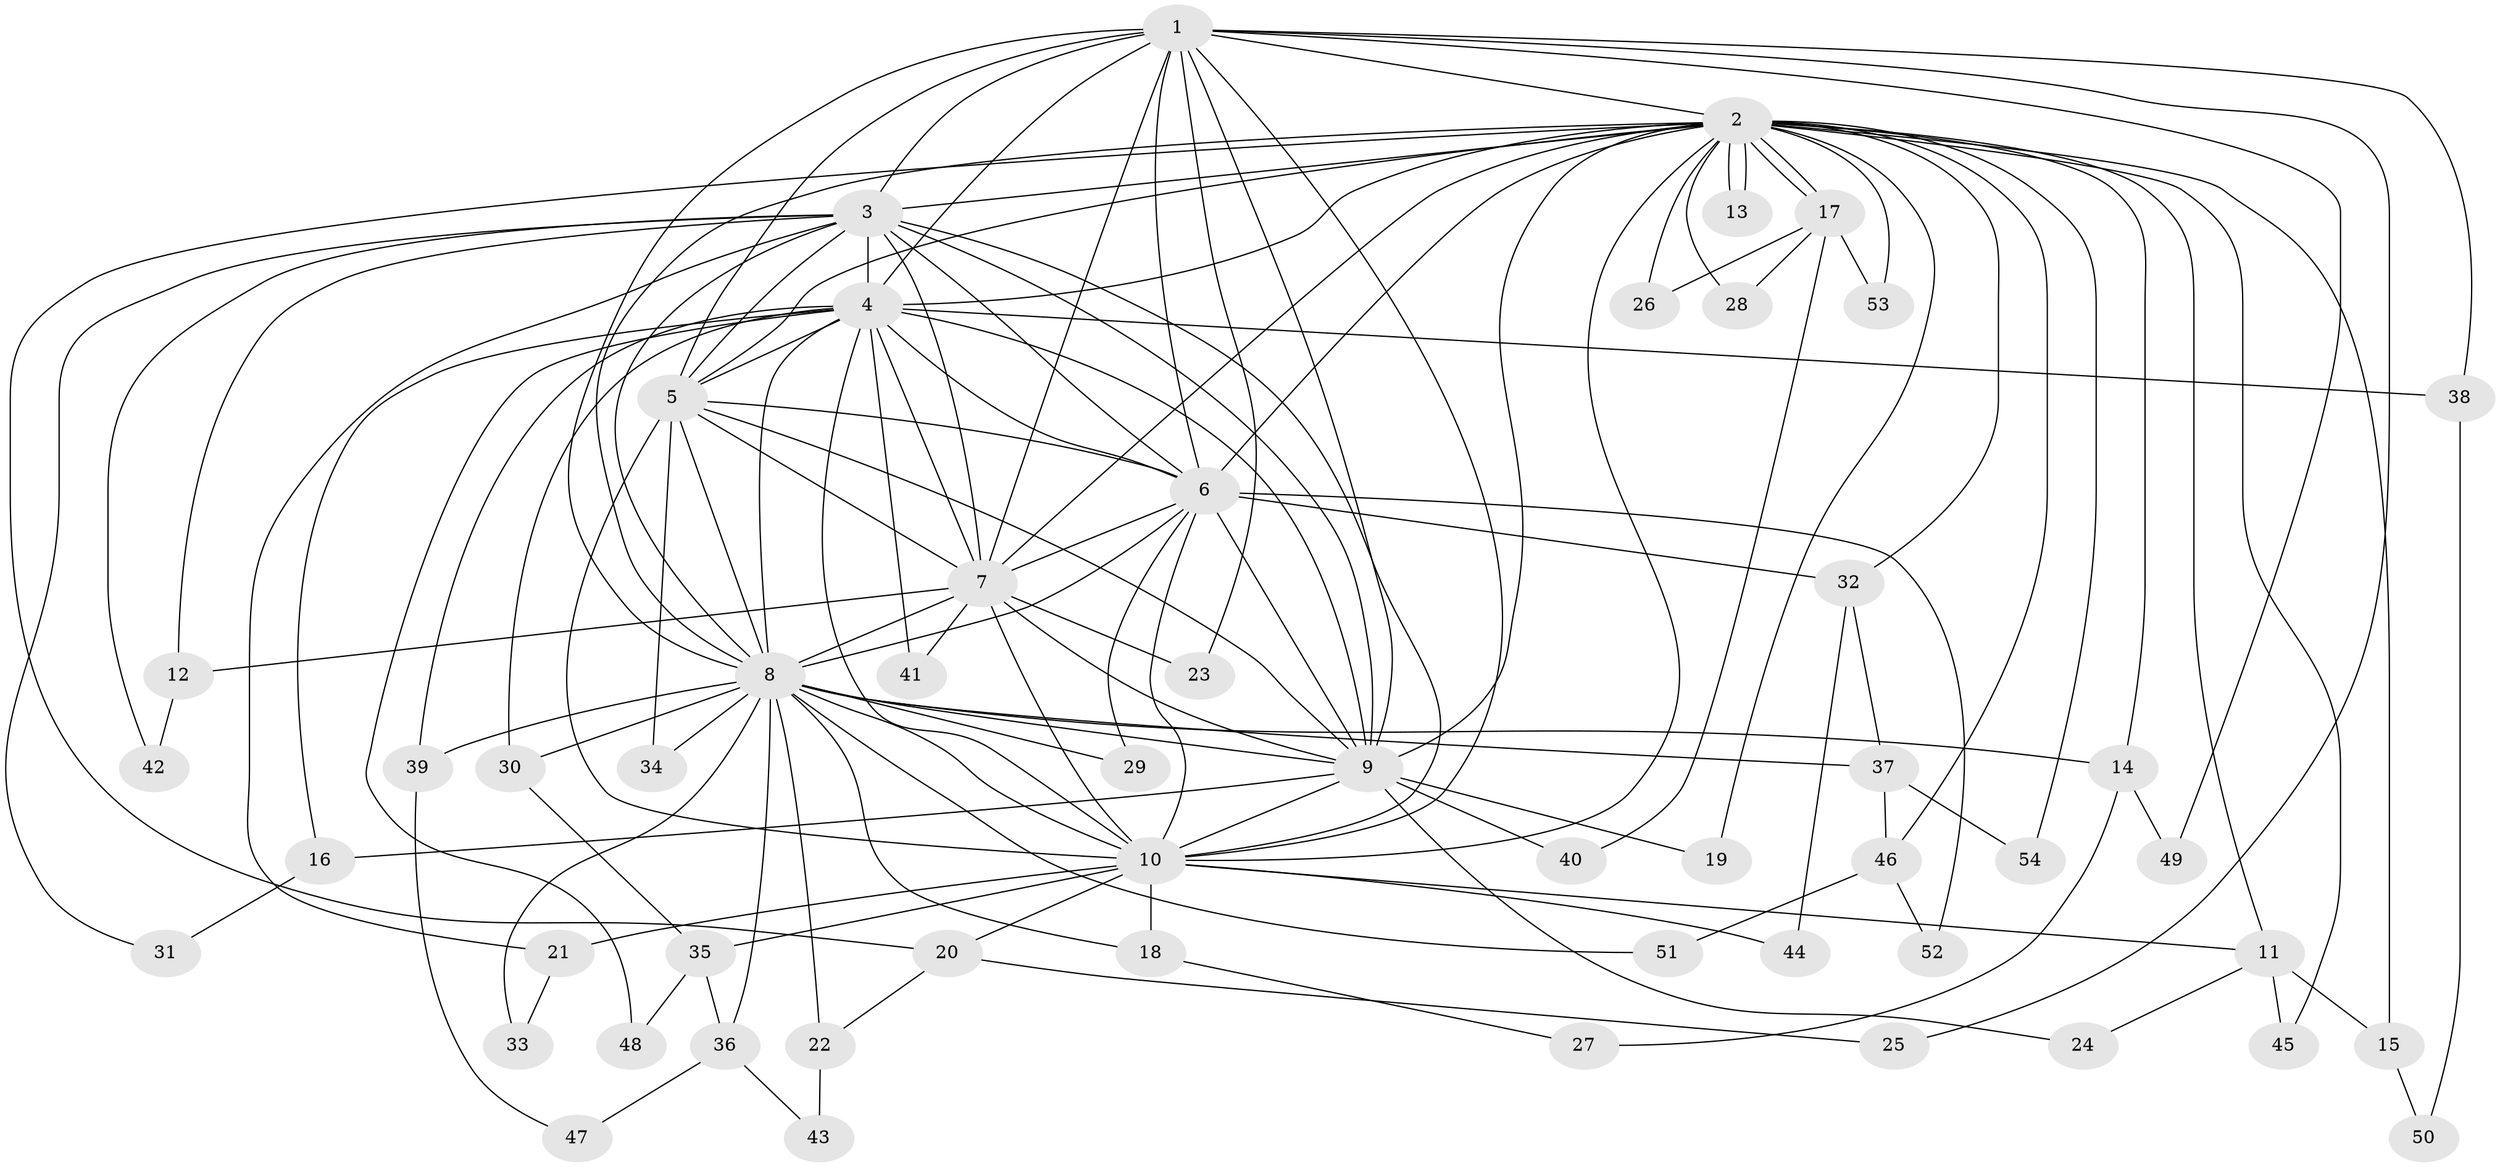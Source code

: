 // Generated by graph-tools (version 1.1) at 2025/01/03/09/25 03:01:31]
// undirected, 54 vertices, 133 edges
graph export_dot {
graph [start="1"]
  node [color=gray90,style=filled];
  1;
  2;
  3;
  4;
  5;
  6;
  7;
  8;
  9;
  10;
  11;
  12;
  13;
  14;
  15;
  16;
  17;
  18;
  19;
  20;
  21;
  22;
  23;
  24;
  25;
  26;
  27;
  28;
  29;
  30;
  31;
  32;
  33;
  34;
  35;
  36;
  37;
  38;
  39;
  40;
  41;
  42;
  43;
  44;
  45;
  46;
  47;
  48;
  49;
  50;
  51;
  52;
  53;
  54;
  1 -- 2;
  1 -- 3;
  1 -- 4;
  1 -- 5;
  1 -- 6;
  1 -- 7;
  1 -- 8;
  1 -- 9;
  1 -- 10;
  1 -- 23;
  1 -- 25;
  1 -- 38;
  1 -- 49;
  2 -- 3;
  2 -- 4;
  2 -- 5;
  2 -- 6;
  2 -- 7;
  2 -- 8;
  2 -- 9;
  2 -- 10;
  2 -- 11;
  2 -- 13;
  2 -- 13;
  2 -- 14;
  2 -- 15;
  2 -- 17;
  2 -- 17;
  2 -- 19;
  2 -- 20;
  2 -- 26;
  2 -- 28;
  2 -- 32;
  2 -- 45;
  2 -- 46;
  2 -- 53;
  2 -- 54;
  3 -- 4;
  3 -- 5;
  3 -- 6;
  3 -- 7;
  3 -- 8;
  3 -- 9;
  3 -- 10;
  3 -- 12;
  3 -- 21;
  3 -- 31;
  3 -- 42;
  4 -- 5;
  4 -- 6;
  4 -- 7;
  4 -- 8;
  4 -- 9;
  4 -- 10;
  4 -- 16;
  4 -- 30;
  4 -- 38;
  4 -- 39;
  4 -- 41;
  4 -- 48;
  5 -- 6;
  5 -- 7;
  5 -- 8;
  5 -- 9;
  5 -- 10;
  5 -- 34;
  6 -- 7;
  6 -- 8;
  6 -- 9;
  6 -- 10;
  6 -- 29;
  6 -- 32;
  6 -- 52;
  7 -- 8;
  7 -- 9;
  7 -- 10;
  7 -- 12;
  7 -- 23;
  7 -- 41;
  8 -- 9;
  8 -- 10;
  8 -- 14;
  8 -- 18;
  8 -- 22;
  8 -- 29;
  8 -- 30;
  8 -- 33;
  8 -- 34;
  8 -- 36;
  8 -- 37;
  8 -- 39;
  8 -- 51;
  9 -- 10;
  9 -- 16;
  9 -- 19;
  9 -- 24;
  9 -- 40;
  10 -- 11;
  10 -- 18;
  10 -- 20;
  10 -- 21;
  10 -- 35;
  10 -- 44;
  11 -- 15;
  11 -- 24;
  11 -- 45;
  12 -- 42;
  14 -- 27;
  14 -- 49;
  15 -- 50;
  16 -- 31;
  17 -- 26;
  17 -- 28;
  17 -- 40;
  17 -- 53;
  18 -- 27;
  20 -- 22;
  20 -- 25;
  21 -- 33;
  22 -- 43;
  30 -- 35;
  32 -- 37;
  32 -- 44;
  35 -- 36;
  35 -- 48;
  36 -- 43;
  36 -- 47;
  37 -- 46;
  37 -- 54;
  38 -- 50;
  39 -- 47;
  46 -- 51;
  46 -- 52;
}
